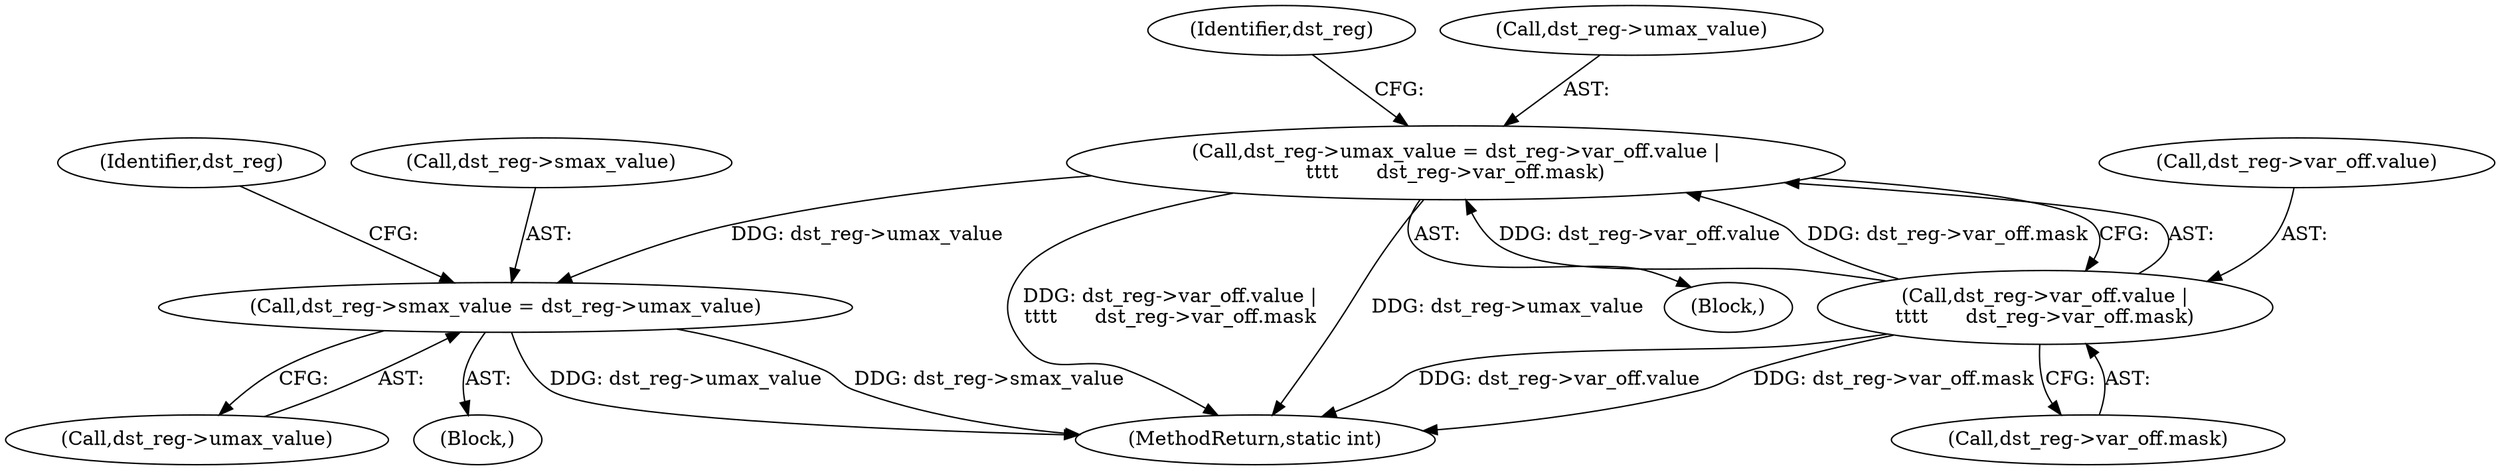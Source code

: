 digraph "0_linux_d3bd7413e0ca40b60cf60d4003246d067cafdeda@pointer" {
"1000675" [label="(Call,dst_reg->umax_value = dst_reg->var_off.value |\n\t\t\t\t      dst_reg->var_off.mask)"];
"1000679" [label="(Call,dst_reg->var_off.value |\n\t\t\t\t      dst_reg->var_off.mask)"];
"1000720" [label="(Call,dst_reg->smax_value = dst_reg->umax_value)"];
"1000685" [label="(Call,dst_reg->var_off.mask)"];
"1000680" [label="(Call,dst_reg->var_off.value)"];
"1000712" [label="(Block,)"];
"1000694" [label="(Identifier,dst_reg)"];
"1000728" [label="(Identifier,dst_reg)"];
"1000903" [label="(MethodReturn,static int)"];
"1000679" [label="(Call,dst_reg->var_off.value |\n\t\t\t\t      dst_reg->var_off.mask)"];
"1000675" [label="(Call,dst_reg->umax_value = dst_reg->var_off.value |\n\t\t\t\t      dst_reg->var_off.mask)"];
"1000720" [label="(Call,dst_reg->smax_value = dst_reg->umax_value)"];
"1000676" [label="(Call,dst_reg->umax_value)"];
"1000721" [label="(Call,dst_reg->smax_value)"];
"1000724" [label="(Call,dst_reg->umax_value)"];
"1000261" [label="(Block,)"];
"1000675" -> "1000261"  [label="AST: "];
"1000675" -> "1000679"  [label="CFG: "];
"1000676" -> "1000675"  [label="AST: "];
"1000679" -> "1000675"  [label="AST: "];
"1000694" -> "1000675"  [label="CFG: "];
"1000675" -> "1000903"  [label="DDG: dst_reg->umax_value"];
"1000675" -> "1000903"  [label="DDG: dst_reg->var_off.value |\n\t\t\t\t      dst_reg->var_off.mask"];
"1000679" -> "1000675"  [label="DDG: dst_reg->var_off.value"];
"1000679" -> "1000675"  [label="DDG: dst_reg->var_off.mask"];
"1000675" -> "1000720"  [label="DDG: dst_reg->umax_value"];
"1000679" -> "1000685"  [label="CFG: "];
"1000680" -> "1000679"  [label="AST: "];
"1000685" -> "1000679"  [label="AST: "];
"1000679" -> "1000903"  [label="DDG: dst_reg->var_off.value"];
"1000679" -> "1000903"  [label="DDG: dst_reg->var_off.mask"];
"1000720" -> "1000712"  [label="AST: "];
"1000720" -> "1000724"  [label="CFG: "];
"1000721" -> "1000720"  [label="AST: "];
"1000724" -> "1000720"  [label="AST: "];
"1000728" -> "1000720"  [label="CFG: "];
"1000720" -> "1000903"  [label="DDG: dst_reg->umax_value"];
"1000720" -> "1000903"  [label="DDG: dst_reg->smax_value"];
}
